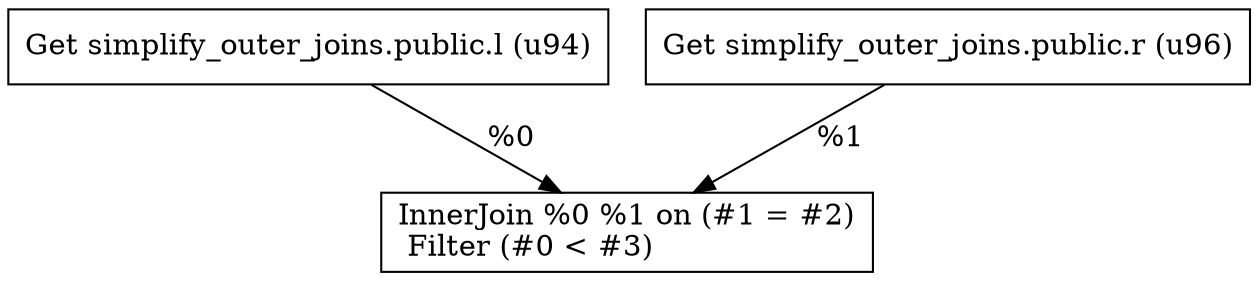digraph G {
    node0 [shape = record, label=" Get simplify_outer_joins.public.l (u94)\l"]
    node1 [shape = record, label=" Get simplify_outer_joins.public.r (u96)\l"]
    node2 [shape = record, label=" InnerJoin %0 %1 on (#1 = #2)\l Filter (#0 \< #3)\l"]
    node0 -> node2 [label = "%0\l"]
    node1 -> node2 [label = "%1\l"]
}
